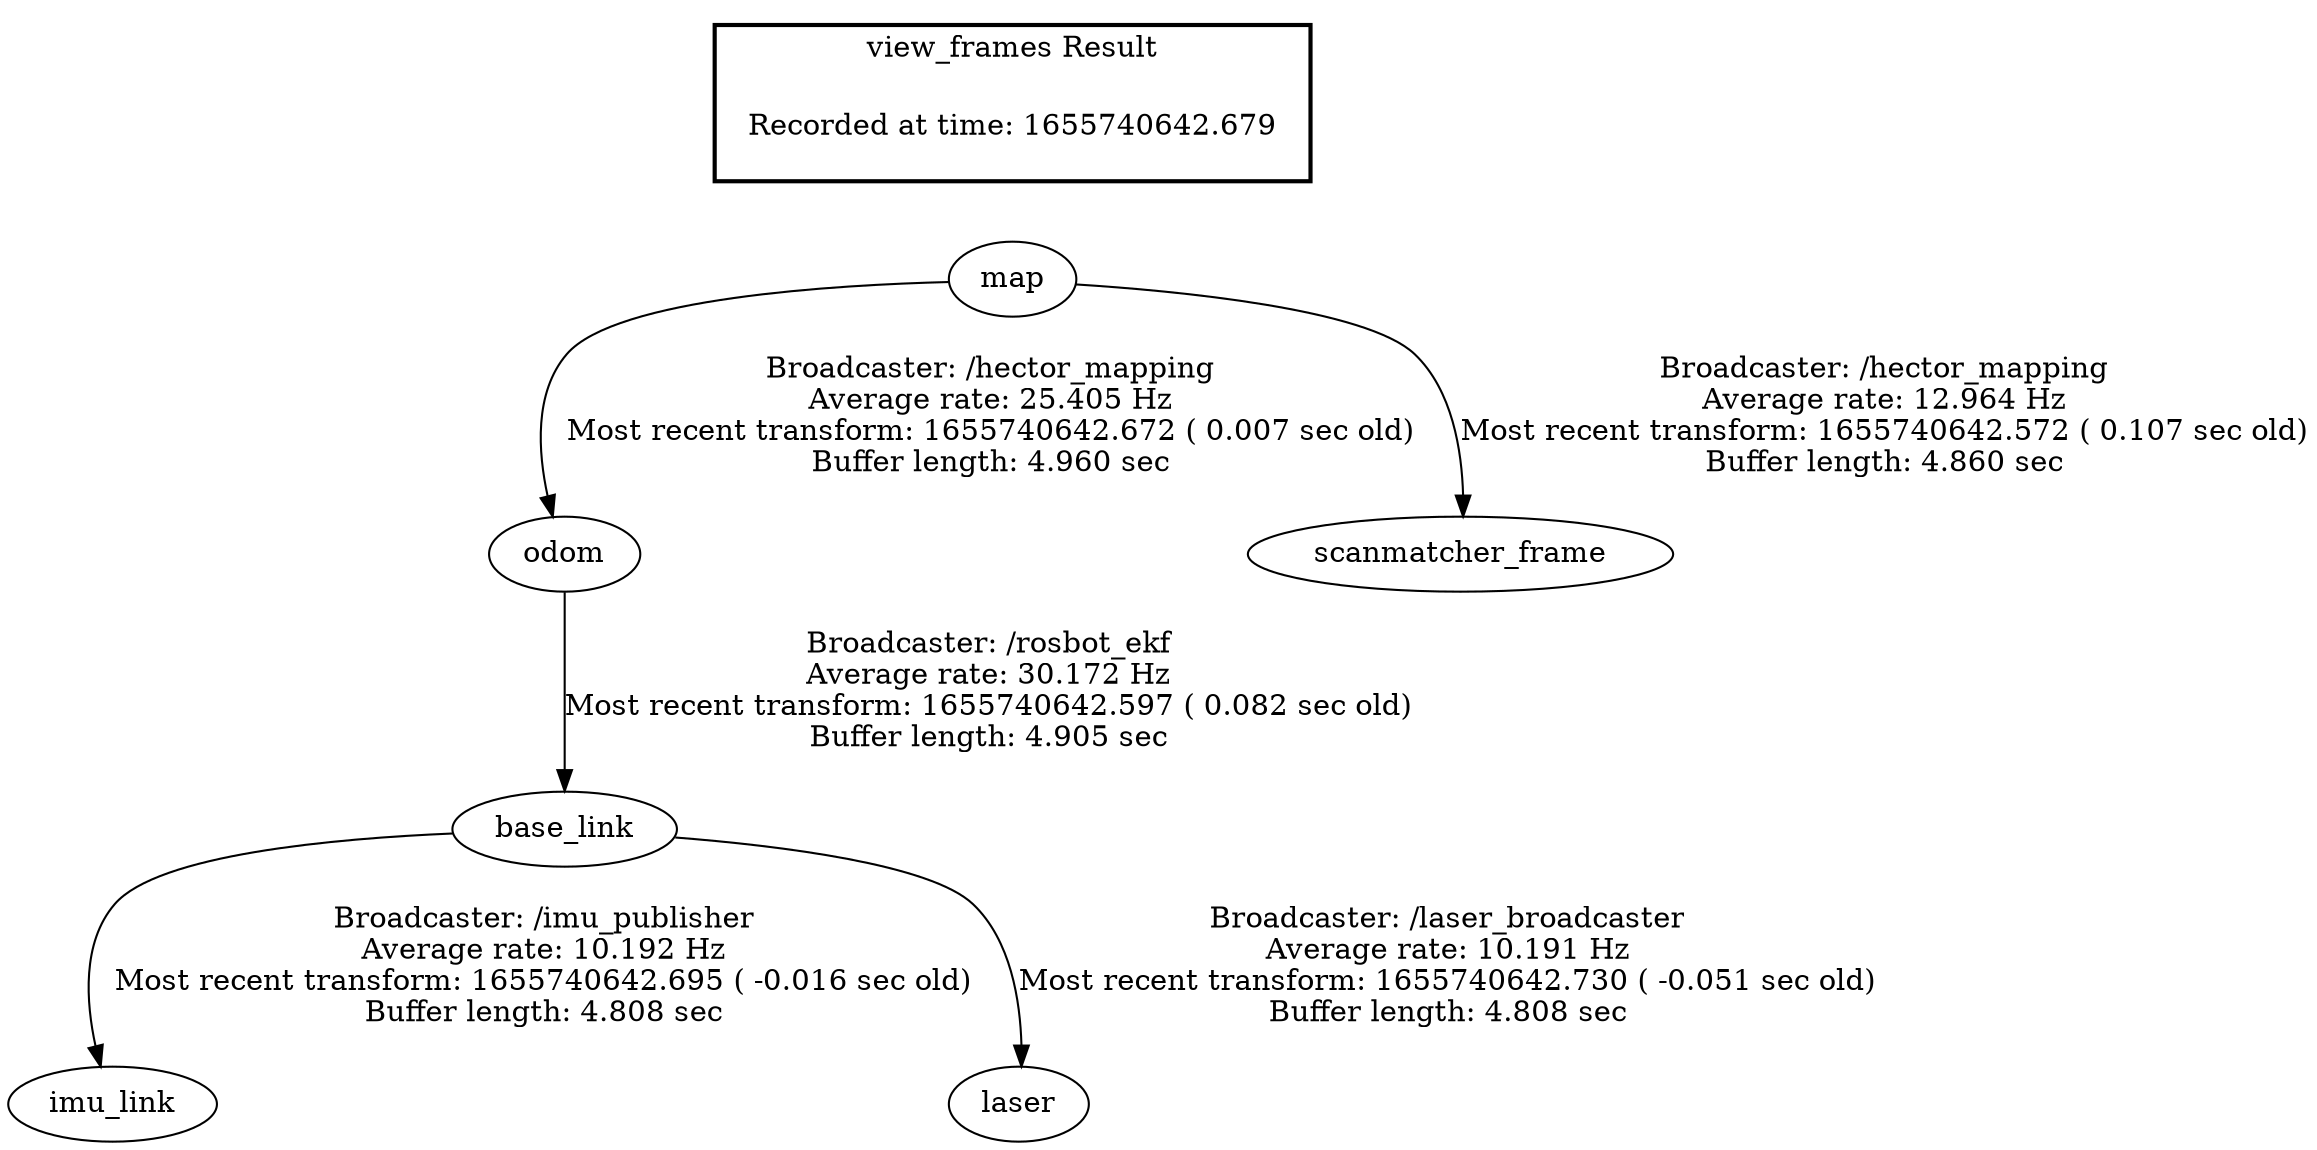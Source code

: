 digraph G {
"odom" -> "base_link"[label="Broadcaster: /rosbot_ekf\nAverage rate: 30.172 Hz\nMost recent transform: 1655740642.597 ( 0.082 sec old)\nBuffer length: 4.905 sec\n"];
"map" -> "odom"[label="Broadcaster: /hector_mapping\nAverage rate: 25.405 Hz\nMost recent transform: 1655740642.672 ( 0.007 sec old)\nBuffer length: 4.960 sec\n"];
"base_link" -> "imu_link"[label="Broadcaster: /imu_publisher\nAverage rate: 10.192 Hz\nMost recent transform: 1655740642.695 ( -0.016 sec old)\nBuffer length: 4.808 sec\n"];
"map" -> "scanmatcher_frame"[label="Broadcaster: /hector_mapping\nAverage rate: 12.964 Hz\nMost recent transform: 1655740642.572 ( 0.107 sec old)\nBuffer length: 4.860 sec\n"];
"base_link" -> "laser"[label="Broadcaster: /laser_broadcaster\nAverage rate: 10.191 Hz\nMost recent transform: 1655740642.730 ( -0.051 sec old)\nBuffer length: 4.808 sec\n"];
edge [style=invis];
 subgraph cluster_legend { style=bold; color=black; label ="view_frames Result";
"Recorded at time: 1655740642.679"[ shape=plaintext ] ;
 }->"map";
}